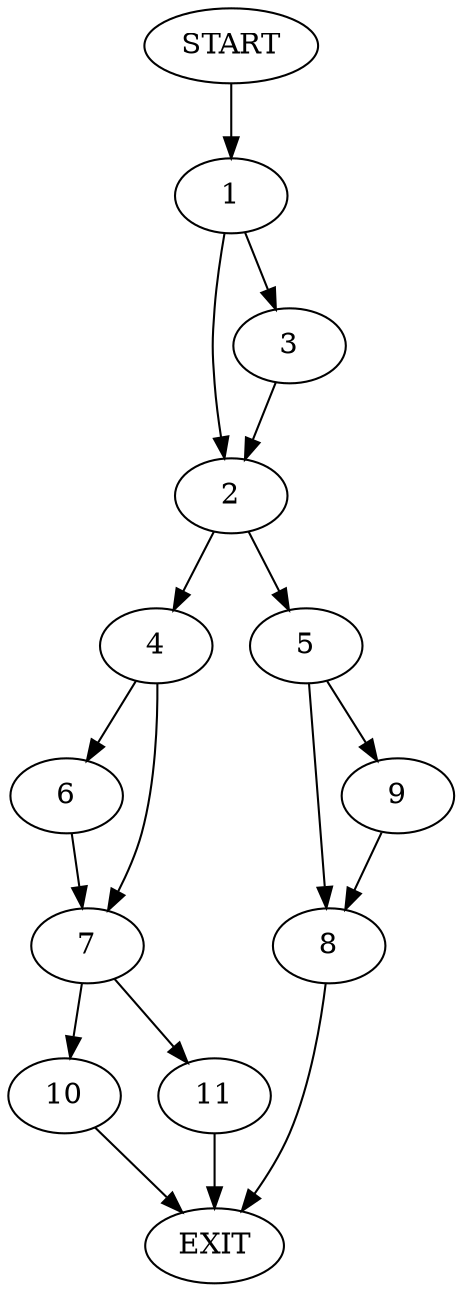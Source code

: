 digraph {
0 [label="START"]
12 [label="EXIT"]
0 -> 1
1 -> 2
1 -> 3
3 -> 2
2 -> 4
2 -> 5
4 -> 6
4 -> 7
5 -> 8
5 -> 9
8 -> 12
9 -> 8
7 -> 10
7 -> 11
6 -> 7
10 -> 12
11 -> 12
}

